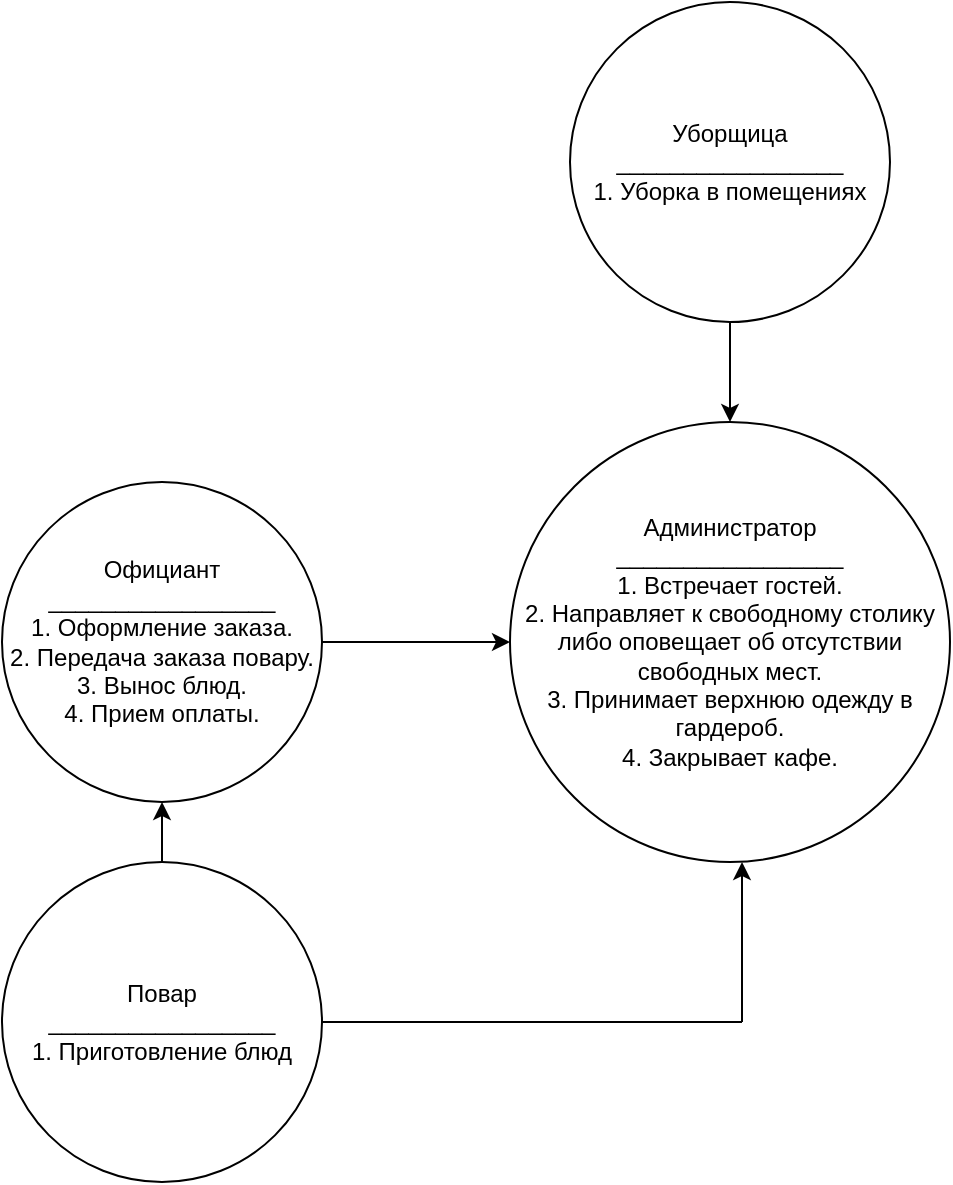<mxfile version="16.4.6" type="github">
  <diagram id="prtHgNgQTEPvFCAcTncT" name="Page-1">
    <mxGraphModel dx="1185" dy="1859" grid="1" gridSize="10" guides="1" tooltips="1" connect="1" arrows="1" fold="1" page="1" pageScale="1" pageWidth="827" pageHeight="1169" math="0" shadow="0">
      <root>
        <mxCell id="0" />
        <mxCell id="1" parent="0" />
        <mxCell id="dNxyNK7c78bLwvsdeMH5-23" value="Администратор&lt;br&gt;_________________&lt;br&gt;1. Встречает гостей.&lt;br&gt;2. Направляет к свободному столику либо оповещает об отсутствии свободных мест.&lt;br&gt;3. Принимает верхнюю одежду в гардероб.&lt;br&gt;4. Закрывает кафе." style="ellipse;whiteSpace=wrap;html=1;" parent="1" vertex="1">
          <mxGeometry x="414" y="110" width="220" height="220" as="geometry" />
        </mxCell>
        <mxCell id="ESlrRKZIVGuywE4y-Gir-1" value="Уборщица&lt;br&gt;_________________&lt;br&gt;1. Уборка в помещениях" style="ellipse;whiteSpace=wrap;html=1;" vertex="1" parent="1">
          <mxGeometry x="444" y="-100" width="160" height="160" as="geometry" />
        </mxCell>
        <mxCell id="ESlrRKZIVGuywE4y-Gir-2" value="Повар&lt;br&gt;_________________&lt;br&gt;1. Приготовление блюд" style="ellipse;whiteSpace=wrap;html=1;" vertex="1" parent="1">
          <mxGeometry x="160" y="330" width="160" height="160" as="geometry" />
        </mxCell>
        <mxCell id="ESlrRKZIVGuywE4y-Gir-3" value="Официант&lt;br&gt;_________________&lt;br&gt;1. Оформление заказа.&lt;br&gt;2. Передача заказа повару.&lt;br&gt;3. Вынос блюд.&lt;br&gt;4. Прием оплаты." style="ellipse;whiteSpace=wrap;html=1;" vertex="1" parent="1">
          <mxGeometry x="160" y="140" width="160" height="160" as="geometry" />
        </mxCell>
        <mxCell id="ESlrRKZIVGuywE4y-Gir-4" value="" style="endArrow=classic;html=1;rounded=0;entryX=0;entryY=0.5;entryDx=0;entryDy=0;" edge="1" parent="1" target="dNxyNK7c78bLwvsdeMH5-23">
          <mxGeometry width="50" height="50" relative="1" as="geometry">
            <mxPoint x="320" y="220" as="sourcePoint" />
            <mxPoint x="370" y="170" as="targetPoint" />
          </mxGeometry>
        </mxCell>
        <mxCell id="ESlrRKZIVGuywE4y-Gir-5" value="" style="endArrow=classic;html=1;rounded=0;entryX=0.5;entryY=1;entryDx=0;entryDy=0;" edge="1" parent="1" target="ESlrRKZIVGuywE4y-Gir-3">
          <mxGeometry width="50" height="50" relative="1" as="geometry">
            <mxPoint x="240" y="330" as="sourcePoint" />
            <mxPoint x="334.0" y="360" as="targetPoint" />
          </mxGeometry>
        </mxCell>
        <mxCell id="ESlrRKZIVGuywE4y-Gir-6" value="" style="endArrow=classic;html=1;rounded=0;" edge="1" parent="1">
          <mxGeometry width="50" height="50" relative="1" as="geometry">
            <mxPoint x="530" y="410" as="sourcePoint" />
            <mxPoint x="530" y="330" as="targetPoint" />
          </mxGeometry>
        </mxCell>
        <mxCell id="ESlrRKZIVGuywE4y-Gir-7" value="" style="endArrow=none;html=1;rounded=0;" edge="1" parent="1">
          <mxGeometry width="50" height="50" relative="1" as="geometry">
            <mxPoint x="320" y="410" as="sourcePoint" />
            <mxPoint x="530" y="410" as="targetPoint" />
          </mxGeometry>
        </mxCell>
        <mxCell id="ESlrRKZIVGuywE4y-Gir-8" value="" style="endArrow=classic;html=1;rounded=0;entryX=0.5;entryY=0;entryDx=0;entryDy=0;" edge="1" parent="1" target="dNxyNK7c78bLwvsdeMH5-23">
          <mxGeometry width="50" height="50" relative="1" as="geometry">
            <mxPoint x="524" y="60" as="sourcePoint" />
            <mxPoint x="523.76" y="-20" as="targetPoint" />
          </mxGeometry>
        </mxCell>
      </root>
    </mxGraphModel>
  </diagram>
</mxfile>
